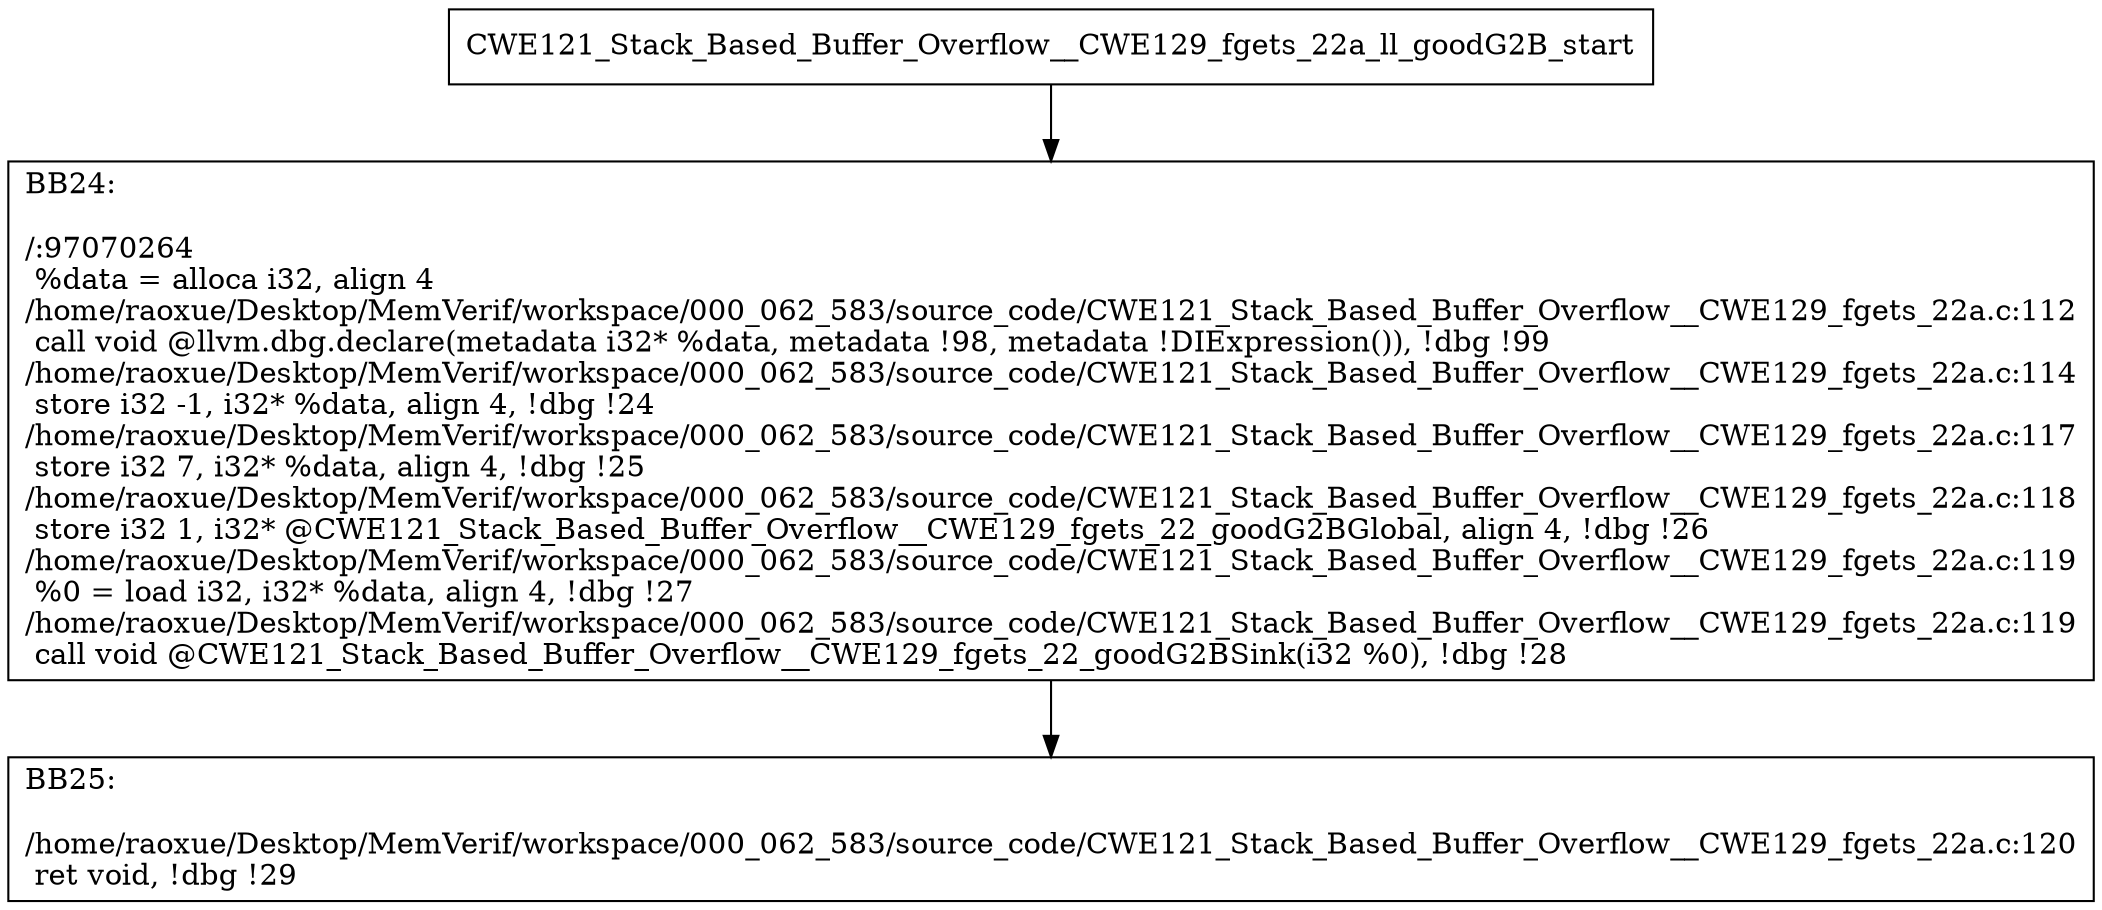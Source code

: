digraph "CFG for'CWE121_Stack_Based_Buffer_Overflow__CWE129_fgets_22a_ll_goodG2B' function" {
	BBCWE121_Stack_Based_Buffer_Overflow__CWE129_fgets_22a_ll_goodG2B_start[shape=record,label="{CWE121_Stack_Based_Buffer_Overflow__CWE129_fgets_22a_ll_goodG2B_start}"];
	BBCWE121_Stack_Based_Buffer_Overflow__CWE129_fgets_22a_ll_goodG2B_start-> CWE121_Stack_Based_Buffer_Overflow__CWE129_fgets_22a_ll_goodG2BBB24;
	CWE121_Stack_Based_Buffer_Overflow__CWE129_fgets_22a_ll_goodG2BBB24 [shape=record, label="{BB24:\l\l/:97070264\l
  %data = alloca i32, align 4\l
/home/raoxue/Desktop/MemVerif/workspace/000_062_583/source_code/CWE121_Stack_Based_Buffer_Overflow__CWE129_fgets_22a.c:112\l
  call void @llvm.dbg.declare(metadata i32* %data, metadata !98, metadata !DIExpression()), !dbg !99\l
/home/raoxue/Desktop/MemVerif/workspace/000_062_583/source_code/CWE121_Stack_Based_Buffer_Overflow__CWE129_fgets_22a.c:114\l
  store i32 -1, i32* %data, align 4, !dbg !24\l
/home/raoxue/Desktop/MemVerif/workspace/000_062_583/source_code/CWE121_Stack_Based_Buffer_Overflow__CWE129_fgets_22a.c:117\l
  store i32 7, i32* %data, align 4, !dbg !25\l
/home/raoxue/Desktop/MemVerif/workspace/000_062_583/source_code/CWE121_Stack_Based_Buffer_Overflow__CWE129_fgets_22a.c:118\l
  store i32 1, i32* @CWE121_Stack_Based_Buffer_Overflow__CWE129_fgets_22_goodG2BGlobal, align 4, !dbg !26\l
/home/raoxue/Desktop/MemVerif/workspace/000_062_583/source_code/CWE121_Stack_Based_Buffer_Overflow__CWE129_fgets_22a.c:119\l
  %0 = load i32, i32* %data, align 4, !dbg !27\l
/home/raoxue/Desktop/MemVerif/workspace/000_062_583/source_code/CWE121_Stack_Based_Buffer_Overflow__CWE129_fgets_22a.c:119\l
  call void @CWE121_Stack_Based_Buffer_Overflow__CWE129_fgets_22_goodG2BSink(i32 %0), !dbg !28\l
}"];
	CWE121_Stack_Based_Buffer_Overflow__CWE129_fgets_22a_ll_goodG2BBB24-> CWE121_Stack_Based_Buffer_Overflow__CWE129_fgets_22a_ll_goodG2BBB25;
	CWE121_Stack_Based_Buffer_Overflow__CWE129_fgets_22a_ll_goodG2BBB25 [shape=record, label="{BB25:\l\l/home/raoxue/Desktop/MemVerif/workspace/000_062_583/source_code/CWE121_Stack_Based_Buffer_Overflow__CWE129_fgets_22a.c:120\l
  ret void, !dbg !29\l
}"];
}
